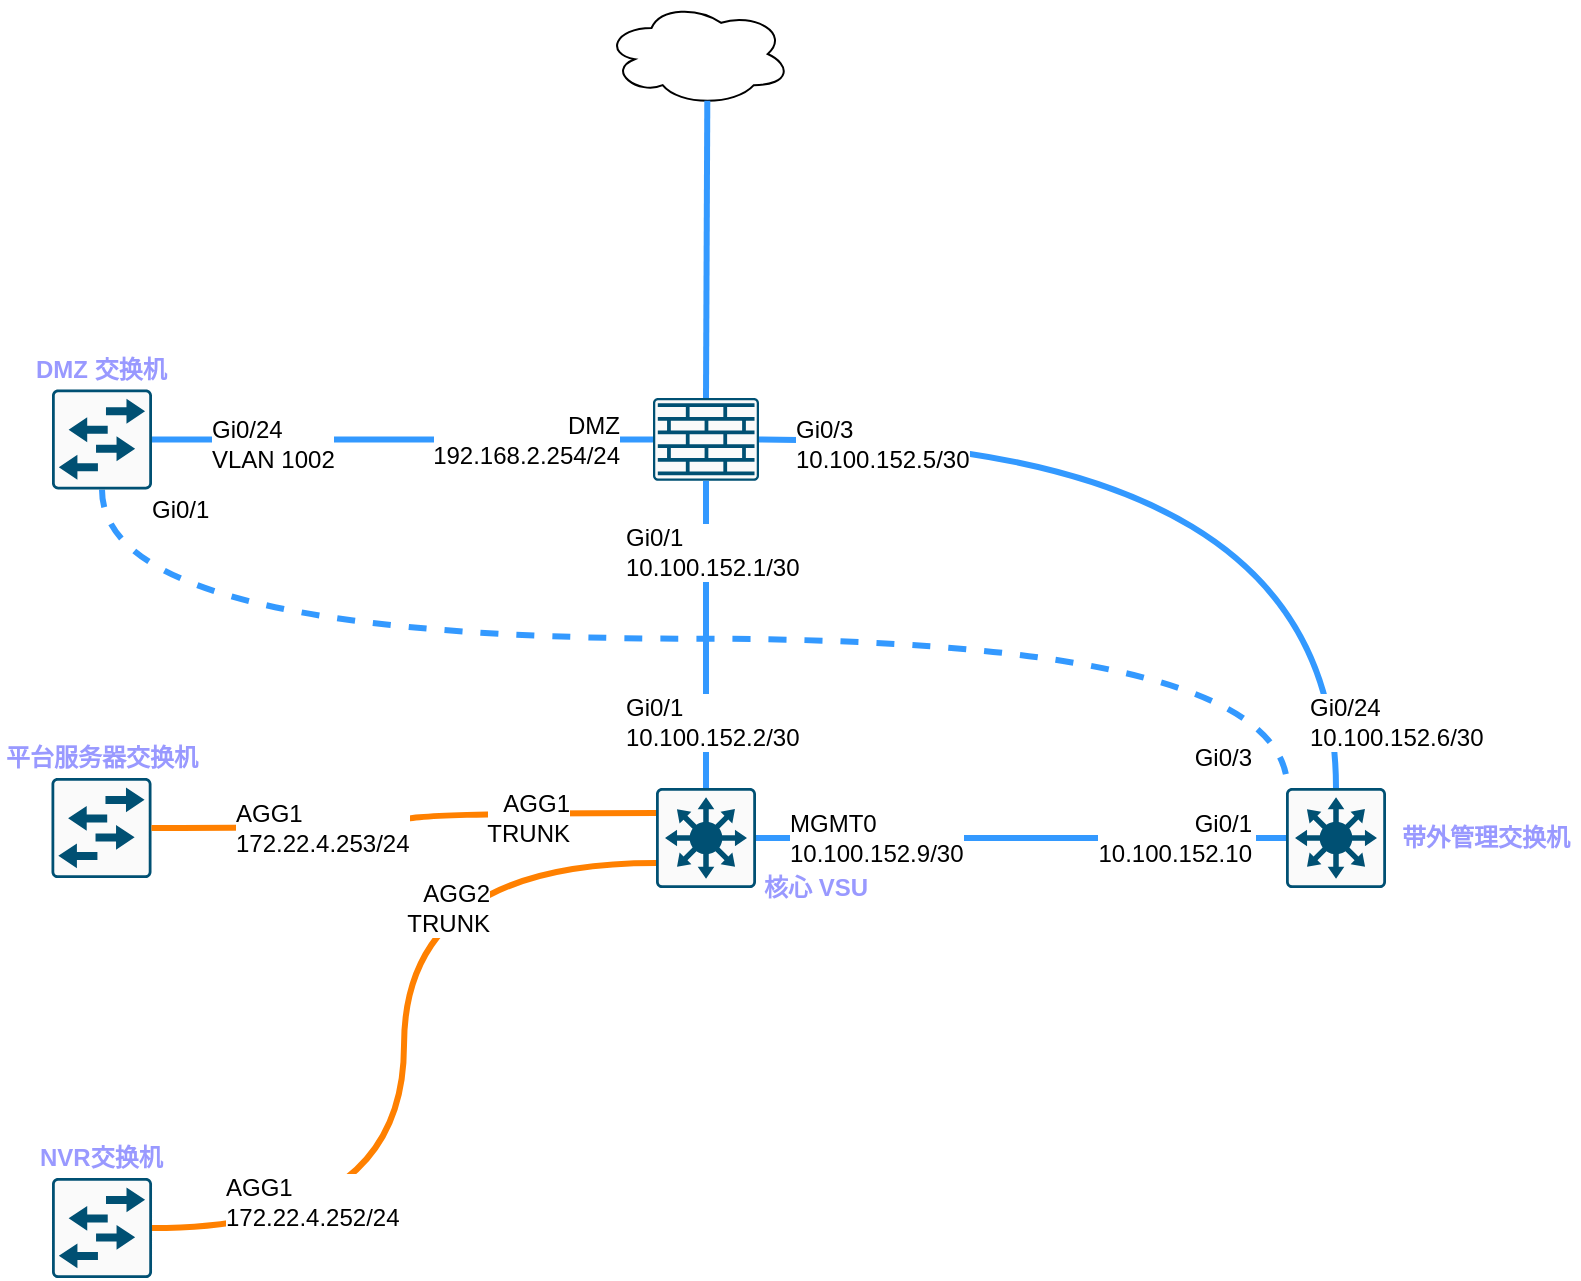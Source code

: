 <mxfile version="24.8.1">
  <diagram name="第 1 页" id="173FxgLxbjq1yQEKB2QX">
    <mxGraphModel dx="1191" dy="958" grid="0" gridSize="10" guides="1" tooltips="1" connect="1" arrows="1" fold="1" page="0" pageScale="1" pageWidth="1100" pageHeight="850" math="0" shadow="0">
      <root>
        <mxCell id="0" />
        <mxCell id="1" parent="0" />
        <mxCell id="VOQpBxRtgMoZFAvjQCz4-27" style="edgeStyle=orthogonalEdgeStyle;shape=connector;rounded=0;orthogonalLoop=1;jettySize=auto;html=1;exitX=0.5;exitY=1;exitDx=0;exitDy=0;exitPerimeter=0;entryX=0.015;entryY=0.015;entryDx=0;entryDy=0;entryPerimeter=0;strokeColor=#3399FF;strokeWidth=3;align=center;verticalAlign=middle;fontFamily=Helvetica;fontSize=12;fontColor=default;labelBackgroundColor=default;startSize=8;endArrow=none;endFill=0;endSize=8;curved=1;dashed=1;" edge="1" parent="1" source="VOQpBxRtgMoZFAvjQCz4-5" target="VOQpBxRtgMoZFAvjQCz4-3">
          <mxGeometry relative="1" as="geometry" />
        </mxCell>
        <mxCell id="VOQpBxRtgMoZFAvjQCz4-1" value="" style="sketch=0;points=[[0.015,0.015,0],[0.985,0.015,0],[0.985,0.985,0],[0.015,0.985,0],[0.25,0,0],[0.5,0,0],[0.75,0,0],[1,0.25,0],[1,0.5,0],[1,0.75,0],[0.75,1,0],[0.5,1,0],[0.25,1,0],[0,0.75,0],[0,0.5,0],[0,0.25,0]];verticalLabelPosition=bottom;html=1;verticalAlign=top;aspect=fixed;align=center;pointerEvents=1;shape=mxgraph.cisco19.rect;prIcon=l3_switch;fillColor=#FAFAFA;strokeColor=#005073;" vertex="1" parent="1">
          <mxGeometry x="175" y="175" width="50" height="50" as="geometry" />
        </mxCell>
        <mxCell id="VOQpBxRtgMoZFAvjQCz4-3" value="" style="sketch=0;points=[[0.015,0.015,0],[0.985,0.015,0],[0.985,0.985,0],[0.015,0.985,0],[0.25,0,0],[0.5,0,0],[0.75,0,0],[1,0.25,0],[1,0.5,0],[1,0.75,0],[0.75,1,0],[0.5,1,0],[0.25,1,0],[0,0.75,0],[0,0.5,0],[0,0.25,0]];verticalLabelPosition=bottom;html=1;verticalAlign=top;aspect=fixed;align=center;pointerEvents=1;shape=mxgraph.cisco19.rect;prIcon=l3_switch;fillColor=#FAFAFA;strokeColor=#005073;" vertex="1" parent="1">
          <mxGeometry x="490" y="175" width="50" height="50" as="geometry" />
        </mxCell>
        <mxCell id="VOQpBxRtgMoZFAvjQCz4-4" value="" style="sketch=0;points=[[0.015,0.015,0],[0.985,0.015,0],[0.985,0.985,0],[0.015,0.985,0],[0.25,0,0],[0.5,0,0],[0.75,0,0],[1,0.25,0],[1,0.5,0],[1,0.75,0],[0.75,1,0],[0.5,1,0],[0.25,1,0],[0,0.75,0],[0,0.5,0],[0,0.25,0]];verticalLabelPosition=bottom;html=1;verticalAlign=top;aspect=fixed;align=center;pointerEvents=1;shape=mxgraph.cisco19.rect;prIcon=firewall;fillColor=#FAFAFA;strokeColor=#005073;" vertex="1" parent="1">
          <mxGeometry x="173.5" y="-20" width="53" height="41.41" as="geometry" />
        </mxCell>
        <mxCell id="VOQpBxRtgMoZFAvjQCz4-5" value="" style="sketch=0;points=[[0.015,0.015,0],[0.985,0.015,0],[0.985,0.985,0],[0.015,0.985,0],[0.25,0,0],[0.5,0,0],[0.75,0,0],[1,0.25,0],[1,0.5,0],[1,0.75,0],[0.75,1,0],[0.5,1,0],[0.25,1,0],[0,0.75,0],[0,0.5,0],[0,0.25,0]];verticalLabelPosition=bottom;html=1;verticalAlign=top;aspect=fixed;align=center;pointerEvents=1;shape=mxgraph.cisco19.rect;prIcon=workgroup_switch;fillColor=#FAFAFA;strokeColor=#005073;" vertex="1" parent="1">
          <mxGeometry x="-127" y="-24.29" width="50" height="50" as="geometry" />
        </mxCell>
        <mxCell id="VOQpBxRtgMoZFAvjQCz4-6" value="" style="sketch=0;points=[[0.015,0.015,0],[0.985,0.015,0],[0.985,0.985,0],[0.015,0.985,0],[0.25,0,0],[0.5,0,0],[0.75,0,0],[1,0.25,0],[1,0.5,0],[1,0.75,0],[0.75,1,0],[0.5,1,0],[0.25,1,0],[0,0.75,0],[0,0.5,0],[0,0.25,0]];verticalLabelPosition=bottom;html=1;verticalAlign=top;aspect=fixed;align=center;pointerEvents=1;shape=mxgraph.cisco19.rect;prIcon=workgroup_switch;fillColor=#FAFAFA;strokeColor=#005073;" vertex="1" parent="1">
          <mxGeometry x="-127.25" y="170" width="50" height="50" as="geometry" />
        </mxCell>
        <mxCell id="VOQpBxRtgMoZFAvjQCz4-7" style="edgeStyle=orthogonalEdgeStyle;curved=1;rounded=0;orthogonalLoop=1;jettySize=auto;html=1;exitX=0.5;exitY=1;exitDx=0;exitDy=0;exitPerimeter=0;entryX=0.5;entryY=0;entryDx=0;entryDy=0;entryPerimeter=0;fontSize=12;startSize=8;endSize=8;endArrow=none;endFill=0;strokeColor=#3399FF;strokeWidth=3;" edge="1" parent="1" source="VOQpBxRtgMoZFAvjQCz4-4" target="VOQpBxRtgMoZFAvjQCz4-1">
          <mxGeometry relative="1" as="geometry" />
        </mxCell>
        <mxCell id="VOQpBxRtgMoZFAvjQCz4-9" style="edgeStyle=none;shape=connector;curved=1;rounded=0;orthogonalLoop=1;jettySize=auto;html=1;exitX=1;exitY=0.5;exitDx=0;exitDy=0;exitPerimeter=0;entryX=0;entryY=0.5;entryDx=0;entryDy=0;entryPerimeter=0;strokeColor=#3399FF;strokeWidth=3;align=center;verticalAlign=middle;fontFamily=Helvetica;fontSize=12;fontColor=default;labelBackgroundColor=default;startSize=8;endArrow=none;endFill=0;endSize=8;" edge="1" parent="1" source="VOQpBxRtgMoZFAvjQCz4-11" target="VOQpBxRtgMoZFAvjQCz4-3">
          <mxGeometry relative="1" as="geometry" />
        </mxCell>
        <mxCell id="VOQpBxRtgMoZFAvjQCz4-10" style="edgeStyle=orthogonalEdgeStyle;shape=connector;curved=1;rounded=0;orthogonalLoop=1;jettySize=auto;html=1;exitX=1;exitY=0.5;exitDx=0;exitDy=0;exitPerimeter=0;entryX=0.5;entryY=0;entryDx=0;entryDy=0;entryPerimeter=0;strokeColor=#3399FF;strokeWidth=3;align=center;verticalAlign=middle;fontFamily=Helvetica;fontSize=12;fontColor=default;labelBackgroundColor=default;startSize=8;endArrow=none;endFill=0;endSize=8;" edge="1" parent="1" source="VOQpBxRtgMoZFAvjQCz4-4" target="VOQpBxRtgMoZFAvjQCz4-3">
          <mxGeometry relative="1" as="geometry" />
        </mxCell>
        <mxCell id="VOQpBxRtgMoZFAvjQCz4-12" value="" style="edgeStyle=none;shape=connector;curved=1;rounded=0;orthogonalLoop=1;jettySize=auto;html=1;exitX=1;exitY=0.5;exitDx=0;exitDy=0;exitPerimeter=0;entryX=0;entryY=0.5;entryDx=0;entryDy=0;entryPerimeter=0;strokeColor=#3399FF;strokeWidth=3;align=center;verticalAlign=middle;fontFamily=Helvetica;fontSize=12;fontColor=default;labelBackgroundColor=default;startSize=8;endArrow=none;endFill=0;endSize=8;" edge="1" parent="1" source="VOQpBxRtgMoZFAvjQCz4-1" target="VOQpBxRtgMoZFAvjQCz4-11">
          <mxGeometry relative="1" as="geometry">
            <mxPoint x="225" y="200" as="sourcePoint" />
            <mxPoint x="412" y="200" as="targetPoint" />
          </mxGeometry>
        </mxCell>
        <mxCell id="VOQpBxRtgMoZFAvjQCz4-11" value="Gi0/1&lt;div&gt;10.100.152.10&lt;/div&gt;" style="text;html=1;align=right;verticalAlign=middle;whiteSpace=wrap;rounded=0;fontSize=12;fontFamily=Helvetica;fontColor=default;labelBackgroundColor=default;" vertex="1" parent="1">
          <mxGeometry x="415" y="185" width="60" height="30" as="geometry" />
        </mxCell>
        <mxCell id="VOQpBxRtgMoZFAvjQCz4-13" value="MGMT0&lt;div&gt;10.100.152.9/30&lt;/div&gt;" style="text;html=1;align=left;verticalAlign=middle;whiteSpace=wrap;rounded=0;fontSize=12;fontFamily=Helvetica;fontColor=default;labelBackgroundColor=default;" vertex="1" parent="1">
          <mxGeometry x="240" y="185" width="85" height="30" as="geometry" />
        </mxCell>
        <mxCell id="VOQpBxRtgMoZFAvjQCz4-14" value="Gi0/1&lt;div&gt;10.100.152.2/30&lt;/div&gt;" style="text;html=1;align=left;verticalAlign=middle;whiteSpace=wrap;rounded=0;fontSize=12;fontFamily=Helvetica;fontColor=default;labelBackgroundColor=default;" vertex="1" parent="1">
          <mxGeometry x="157.5" y="127" width="85" height="30" as="geometry" />
        </mxCell>
        <mxCell id="VOQpBxRtgMoZFAvjQCz4-15" value="Gi0/1&lt;div&gt;10.100.152.1/30&lt;/div&gt;" style="text;html=1;align=left;verticalAlign=middle;whiteSpace=wrap;rounded=0;fontSize=12;fontFamily=Helvetica;fontColor=default;labelBackgroundColor=default;" vertex="1" parent="1">
          <mxGeometry x="157.5" y="42" width="85" height="30" as="geometry" />
        </mxCell>
        <mxCell id="VOQpBxRtgMoZFAvjQCz4-16" value="Gi0/3&lt;div&gt;10.100.152.5/30&lt;/div&gt;" style="text;html=1;align=left;verticalAlign=middle;whiteSpace=wrap;rounded=0;fontSize=12;fontFamily=Helvetica;fontColor=default;labelBackgroundColor=default;" vertex="1" parent="1">
          <mxGeometry x="242.5" y="-12" width="85" height="30" as="geometry" />
        </mxCell>
        <mxCell id="VOQpBxRtgMoZFAvjQCz4-17" value="Gi0/24&lt;div&gt;10.100.152.6/30&lt;/div&gt;" style="text;html=1;align=left;verticalAlign=middle;whiteSpace=wrap;rounded=0;fontSize=12;fontFamily=Helvetica;fontColor=default;labelBackgroundColor=default;" vertex="1" parent="1">
          <mxGeometry x="500" y="127" width="85" height="30" as="geometry" />
        </mxCell>
        <mxCell id="VOQpBxRtgMoZFAvjQCz4-18" style="edgeStyle=none;shape=connector;curved=1;rounded=0;orthogonalLoop=1;jettySize=auto;html=1;exitX=1;exitY=0.5;exitDx=0;exitDy=0;exitPerimeter=0;entryX=0;entryY=0.5;entryDx=0;entryDy=0;entryPerimeter=0;strokeColor=#3399FF;strokeWidth=3;align=center;verticalAlign=middle;fontFamily=Helvetica;fontSize=12;fontColor=default;labelBackgroundColor=default;startSize=8;endArrow=none;endFill=0;endSize=8;" edge="1" parent="1" source="VOQpBxRtgMoZFAvjQCz4-5" target="VOQpBxRtgMoZFAvjQCz4-4">
          <mxGeometry relative="1" as="geometry" />
        </mxCell>
        <mxCell id="VOQpBxRtgMoZFAvjQCz4-19" value="DMZ&lt;br&gt;&lt;div&gt;192.168.2.254/24&lt;/div&gt;" style="text;html=1;align=right;verticalAlign=middle;whiteSpace=wrap;rounded=0;fontSize=12;fontFamily=Helvetica;fontColor=default;labelBackgroundColor=default;" vertex="1" parent="1">
          <mxGeometry x="47.5" y="-14.29" width="111" height="30" as="geometry" />
        </mxCell>
        <mxCell id="VOQpBxRtgMoZFAvjQCz4-20" value="" style="ellipse;shape=cloud;whiteSpace=wrap;html=1;fontFamily=Helvetica;fontSize=12;fontColor=default;labelBackgroundColor=default;" vertex="1" parent="1">
          <mxGeometry x="149.5" y="-218" width="93" height="52" as="geometry" />
        </mxCell>
        <mxCell id="VOQpBxRtgMoZFAvjQCz4-21" style="shape=connector;rounded=0;orthogonalLoop=1;jettySize=auto;html=1;exitX=0.55;exitY=0.95;exitDx=0;exitDy=0;exitPerimeter=0;entryX=0.5;entryY=0;entryDx=0;entryDy=0;entryPerimeter=0;strokeColor=#3399FF;strokeWidth=3;align=center;verticalAlign=middle;fontFamily=Helvetica;fontSize=12;fontColor=default;labelBackgroundColor=default;startSize=8;endArrow=none;endFill=0;endSize=8;" edge="1" parent="1" source="VOQpBxRtgMoZFAvjQCz4-20" target="VOQpBxRtgMoZFAvjQCz4-4">
          <mxGeometry relative="1" as="geometry" />
        </mxCell>
        <mxCell id="VOQpBxRtgMoZFAvjQCz4-22" style="edgeStyle=orthogonalEdgeStyle;curved=1;rounded=0;orthogonalLoop=1;jettySize=auto;html=1;exitX=1;exitY=0.5;exitDx=0;exitDy=0;exitPerimeter=0;entryX=0;entryY=0.25;entryDx=0;entryDy=0;entryPerimeter=0;strokeColor=#FF8000;strokeWidth=3;align=center;verticalAlign=middle;fontFamily=Helvetica;fontSize=12;fontColor=default;labelBackgroundColor=default;endArrow=none;endFill=0;" edge="1" parent="1" source="VOQpBxRtgMoZFAvjQCz4-6" target="VOQpBxRtgMoZFAvjQCz4-1">
          <mxGeometry relative="1" as="geometry" />
        </mxCell>
        <mxCell id="VOQpBxRtgMoZFAvjQCz4-23" value="AGG1&lt;br&gt;&lt;div&gt;172.22.4.253/24&lt;/div&gt;" style="text;html=1;align=left;verticalAlign=middle;whiteSpace=wrap;rounded=0;fontSize=12;fontFamily=Helvetica;fontColor=default;labelBackgroundColor=default;" vertex="1" parent="1">
          <mxGeometry x="-37.5" y="180" width="85" height="30" as="geometry" />
        </mxCell>
        <mxCell id="VOQpBxRtgMoZFAvjQCz4-24" value="AGG1&lt;br&gt;&lt;div&gt;TRUNK&lt;/div&gt;" style="text;html=1;align=right;verticalAlign=middle;whiteSpace=wrap;rounded=0;fontSize=12;fontFamily=Helvetica;fontColor=default;labelBackgroundColor=default;" vertex="1" parent="1">
          <mxGeometry x="89" y="175" width="44.5" height="30" as="geometry" />
        </mxCell>
        <mxCell id="VOQpBxRtgMoZFAvjQCz4-25" value="Gi0/24&lt;br&gt;&lt;div&gt;VLAN 1002&lt;/div&gt;" style="text;html=1;align=left;verticalAlign=middle;whiteSpace=wrap;rounded=0;fontSize=12;fontFamily=Helvetica;fontColor=default;labelBackgroundColor=default;" vertex="1" parent="1">
          <mxGeometry x="-49" y="-12" width="68" height="30" as="geometry" />
        </mxCell>
        <mxCell id="VOQpBxRtgMoZFAvjQCz4-28" value="平台服务器交换机" style="text;html=1;align=left;verticalAlign=middle;whiteSpace=wrap;rounded=0;fontSize=12;fontFamily=Helvetica;fontColor=#9999FF;labelBackgroundColor=default;fontStyle=1" vertex="1" parent="1">
          <mxGeometry x="-152.25" y="149.5" width="100" height="20" as="geometry" />
        </mxCell>
        <mxCell id="VOQpBxRtgMoZFAvjQCz4-30" value="带外管理交换机" style="text;html=1;align=left;verticalAlign=middle;whiteSpace=wrap;rounded=0;fontSize=12;fontFamily=Helvetica;fontColor=#9999FF;labelBackgroundColor=default;fontStyle=1" vertex="1" parent="1">
          <mxGeometry x="546" y="190" width="90" height="20" as="geometry" />
        </mxCell>
        <mxCell id="VOQpBxRtgMoZFAvjQCz4-31" value="Gi0/1" style="text;html=1;align=left;verticalAlign=middle;whiteSpace=wrap;rounded=0;fontSize=12;fontFamily=Helvetica;fontColor=default;labelBackgroundColor=default;" vertex="1" parent="1">
          <mxGeometry x="-79" y="25.71" width="37" height="21" as="geometry" />
        </mxCell>
        <mxCell id="VOQpBxRtgMoZFAvjQCz4-33" value="Gi0/3" style="text;html=1;align=right;verticalAlign=middle;whiteSpace=wrap;rounded=0;fontSize=12;fontFamily=Helvetica;fontColor=default;labelBackgroundColor=default;" vertex="1" parent="1">
          <mxGeometry x="441" y="149.5" width="34" height="21" as="geometry" />
        </mxCell>
        <mxCell id="VOQpBxRtgMoZFAvjQCz4-34" value="" style="sketch=0;points=[[0.015,0.015,0],[0.985,0.015,0],[0.985,0.985,0],[0.015,0.985,0],[0.25,0,0],[0.5,0,0],[0.75,0,0],[1,0.25,0],[1,0.5,0],[1,0.75,0],[0.75,1,0],[0.5,1,0],[0.25,1,0],[0,0.75,0],[0,0.5,0],[0,0.25,0]];verticalLabelPosition=bottom;html=1;verticalAlign=top;aspect=fixed;align=center;pointerEvents=1;shape=mxgraph.cisco19.rect;prIcon=workgroup_switch;fillColor=#FAFAFA;strokeColor=#005073;" vertex="1" parent="1">
          <mxGeometry x="-126.99" y="370" width="50" height="50" as="geometry" />
        </mxCell>
        <mxCell id="VOQpBxRtgMoZFAvjQCz4-35" value="NVR交换机" style="text;html=1;align=left;verticalAlign=middle;whiteSpace=wrap;rounded=0;fontSize=12;fontFamily=Helvetica;fontColor=#9999FF;labelBackgroundColor=default;fontStyle=1" vertex="1" parent="1">
          <mxGeometry x="-134.75" y="350" width="65" height="20" as="geometry" />
        </mxCell>
        <mxCell id="VOQpBxRtgMoZFAvjQCz4-36" style="edgeStyle=orthogonalEdgeStyle;rounded=0;orthogonalLoop=1;jettySize=auto;html=1;exitX=0;exitY=0.75;exitDx=0;exitDy=0;exitPerimeter=0;entryX=1;entryY=0.5;entryDx=0;entryDy=0;entryPerimeter=0;strokeColor=#FF8000;strokeWidth=3;align=center;verticalAlign=middle;fontFamily=Helvetica;fontSize=12;fontColor=default;labelBackgroundColor=default;endArrow=none;endFill=0;elbow=vertical;curved=1;" edge="1" parent="1" source="VOQpBxRtgMoZFAvjQCz4-1" target="VOQpBxRtgMoZFAvjQCz4-34">
          <mxGeometry relative="1" as="geometry" />
        </mxCell>
        <mxCell id="VOQpBxRtgMoZFAvjQCz4-38" value="AGG2&lt;br&gt;&lt;div&gt;TRUNK&lt;/div&gt;" style="text;html=1;align=right;verticalAlign=middle;whiteSpace=wrap;rounded=0;fontSize=12;fontFamily=Helvetica;fontColor=default;labelBackgroundColor=default;" vertex="1" parent="1">
          <mxGeometry x="44" y="220" width="50" height="30" as="geometry" />
        </mxCell>
        <mxCell id="VOQpBxRtgMoZFAvjQCz4-37" value="AGG1&lt;br&gt;&lt;div&gt;172.22.4.252/24&lt;/div&gt;" style="text;html=1;align=left;verticalAlign=middle;whiteSpace=wrap;rounded=0;fontSize=12;fontFamily=Helvetica;fontColor=default;labelBackgroundColor=default;" vertex="1" parent="1">
          <mxGeometry x="-42" y="367" width="85" height="30" as="geometry" />
        </mxCell>
        <mxCell id="VOQpBxRtgMoZFAvjQCz4-40" value="核心 VSU" style="text;html=1;align=left;verticalAlign=middle;whiteSpace=wrap;rounded=0;fontSize=12;fontFamily=Helvetica;fontColor=#9999FF;labelBackgroundColor=default;fontStyle=1" vertex="1" parent="1">
          <mxGeometry x="226.5" y="215" width="60" height="20" as="geometry" />
        </mxCell>
        <mxCell id="VOQpBxRtgMoZFAvjQCz4-41" value="DMZ 交换机" style="text;html=1;align=left;verticalAlign=middle;whiteSpace=wrap;rounded=0;fontSize=12;fontFamily=Helvetica;fontColor=#9999FF;labelBackgroundColor=default;fontStyle=1" vertex="1" parent="1">
          <mxGeometry x="-136.99" y="-44.29" width="70" height="20" as="geometry" />
        </mxCell>
      </root>
    </mxGraphModel>
  </diagram>
</mxfile>
